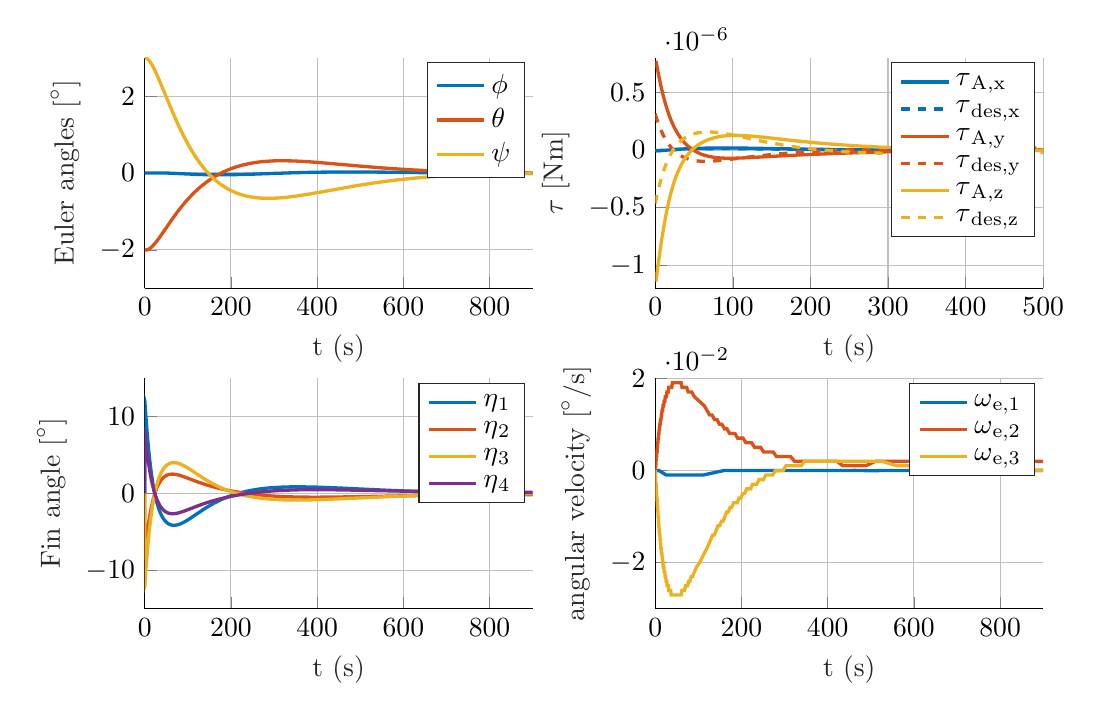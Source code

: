% This file was created by matlab2tikz.
%
%The latest updates can be retrieved from
%  http://www.mathworks.com/matlabcentral/fileexchange/22022-matlab2tikz-matlab2tikz
%where you can also make suggestions and rate matlab2tikz.
%
\definecolor{mycolor1}{rgb}{0.0,0.447,0.741}%
\definecolor{mycolor2}{rgb}{0.85,0.325,0.098}%
\definecolor{mycolor3}{rgb}{0.929,0.694,0.125}%
\definecolor{mycolor4}{rgb}{0.494,0.184,0.556}%
%
\begin{tikzpicture}

\begin{axis}[%
width=4.927cm,
height=2.93cm,
at={(0cm,4.07cm)},
scale only axis,
xmin=0,
xmax=900,
xlabel style={font=\color{white!15!black}},
xlabel={t (s)},
ymin=-3,
ymax=3,
ylabel style={font=\color{white!15!black}},
ylabel={$\text{Euler angles [}^\circ\text{]}$},
axis background/.style={fill=white},
axis x line*=bottom,
axis y line*=left,
xmajorgrids,
ymajorgrids,
legend style={legend cell align=left, align=left, draw=white!15!black}
]
\addplot [color=mycolor1, line width=1.2pt]
  table[row sep=crcr]{%
0	-0\\
7.8	3.89e-05\\
36.6	0.002\\
48.3	-0.0\\
61.3	-0.005\\
78.4	-0.014\\
118.5	-0.035\\
135.3	-0.041\\
151.3	-0.045\\
167.5	-0.047\\
184.5	-0.046\\
203	-0.044\\
224	-0.038\\
249.8	-0.03\\
292.4	-0.013\\
339.5	0.005\\
370.8	0.014\\
399.5	0.021\\
427.7	0.025\\
456.5	0.028\\
487	0.028\\
520.8	0.026\\
561.2	0.022\\
621.1	0.013\\
713.3	5.343e-06\\
766.7	-0.005\\
818	-0.008\\
872.5	-0.01\\
900	-0.009\\
};
\addlegendentry{$\phi$}

\addplot [color=mycolor2, line width=1.2pt]
  table[row sep=crcr]{%
0	-2\\
1.4	-2.002\\
2.8	-2.003\\
4.3	-2.001\\
5.8	-1.997\\
7.4	-1.99\\
9.1	-1.981\\
10.8	-1.97\\
12.6	-1.955\\
14.5	-1.938\\
16.5	-1.918\\
18.7	-1.894\\
21	-1.866\\
23.5	-1.834\\
26.2	-1.797\\
29.2	-1.754\\
32.6	-1.703\\
36.5	-1.642\\
41.4	-1.563\\
49.2	-1.436\\
59.3	-1.271\\
65.3	-1.175\\
70.6	-1.092\\
75.6	-1.017\\
80.4	-0.946\\
85	-0.881\\
89.6	-0.817\\
94.1	-0.758\\
98.6	-0.7\\
103.1	-0.644\\
107.6	-0.591\\
112.2	-0.538\\
116.8	-0.488\\
121.5	-0.439\\
126.2	-0.391\\
131	-0.345\\
135.8	-0.302\\
140.7	-0.259\\
145.7	-0.217\\
150.8	-0.177\\
156	-0.139\\
161.3	-0.101\\
166.6	-0.066\\
172	-0.033\\
177.6	0.0\\
183.3	0.031\\
189.1	0.061\\
195	0.089\\
201	0.115\\
207.2	0.14\\
213.5	0.164\\
220	0.185\\
226.7	0.206\\
233.5	0.224\\
240.5	0.241\\
247.8	0.257\\
255.3	0.271\\
263.1	0.283\\
271.2	0.294\\
279.6	0.302\\
288.4	0.309\\
297.6	0.315\\
307.3	0.318\\
317.6	0.319\\
328.5	0.318\\
340.2	0.315\\
353	0.31\\
367.1	0.302\\
383	0.291\\
401.6	0.275\\
425.1	0.253\\
464.8	0.214\\
509.6	0.17\\
539.5	0.143\\
566.7	0.12\\
592.9	0.101\\
618.9	0.083\\
645.2	0.068\\
672.1	0.055\\
700	0.043\\
729.3	0.032\\
760.5	0.023\\
794	0.016\\
830.7	0.01\\
871.6	0.006\\
900	0.004\\
};
\addlegendentry{$\theta$}

\addplot [color=mycolor3, line width=1.2pt]
  table[row sep=crcr]{%
0	3\\
1.2	2.999\\
2.4	2.995\\
3.7	2.989\\
5	2.98\\
6.4	2.968\\
7.8	2.954\\
9.3	2.936\\
10.8	2.915\\
12.4	2.891\\
14.1	2.863\\
15.9	2.83\\
17.8	2.793\\
19.8	2.752\\
22	2.704\\
24.3	2.651\\
26.9	2.589\\
29.7	2.519\\
32.9	2.437\\
36.7	2.337\\
41.5	2.208\\
51	1.95\\
58	1.761\\
63.2	1.623\\
67.8	1.504\\
72.1	1.394\\
76.2	1.293\\
80.2	1.196\\
84.1	1.104\\
87.9	1.017\\
91.6	0.935\\
95.3	0.855\\
99	0.778\\
102.7	0.704\\
106.4	0.631\\
110.1	0.562\\
113.8	0.495\\
117.5	0.43\\
121.2	0.368\\
124.9	0.309\\
128.7	0.25\\
132.5	0.194\\
136.4	0.138\\
140.3	0.086\\
144.3	0.034\\
148.3	-0.015\\
152.4	-0.063\\
156.5	-0.108\\
160.7	-0.152\\
165	-0.194\\
169.3	-0.234\\
173.7	-0.272\\
178.2	-0.309\\
182.8	-0.344\\
187.5	-0.378\\
192.3	-0.409\\
197.2	-0.439\\
202.2	-0.467\\
207.4	-0.493\\
212.7	-0.518\\
218.1	-0.54\\
223.7	-0.561\\
229.5	-0.58\\
235.4	-0.597\\
241.5	-0.612\\
247.8	-0.625\\
254.4	-0.636\\
261.2	-0.645\\
268.3	-0.652\\
275.7	-0.656\\
283.4	-0.658\\
291.5	-0.658\\
300.1	-0.655\\
309.2	-0.65\\
318.9	-0.642\\
329.4	-0.63\\
340.8	-0.615\\
353.4	-0.596\\
367.7	-0.572\\
384.7	-0.54\\
407	-0.497\\
484.9	-0.342\\
507.5	-0.3\\
528.5	-0.264\\
548.8	-0.232\\
568.8	-0.203\\
588.7	-0.176\\
608.8	-0.152\\
629.3	-0.129\\
650.3	-0.109\\
672	-0.09\\
694.5	-0.073\\
718.1	-0.058\\
743	-0.045\\
769.6	-0.033\\
798.3	-0.023\\
829.6	-0.014\\
864.4	-0.007\\
900	-0.002\\
};
\addlegendentry{$\psi$}

\end{axis}

\begin{axis}[%
width=4.927cm,
height=2.93cm,
at={(6.484cm,4.07cm)},
scale only axis,
xmin=0,
xmax=500,
xlabel style={font=\color{white!15!black}},
xlabel={t (s)},
ymin=-1.2e-06,
ymax=8e-07,
ylabel style={font=\color{white!15!black}},
ylabel={$\tau\text{ [Nm]}$},
axis background/.style={fill=white},
axis x line*=bottom,
axis y line*=left,
xmajorgrids,
ymajorgrids,
legend style={legend cell align=left, align=left, draw=white!15!black}
]
\addplot [color=mycolor1, line width=1.2pt]
  table[row sep=crcr]{%
0.9	-7.478e-09\\
5	-6.444e-09\\
9.7	-4.534e-09\\
15.8	-1.286e-09\\
29	5.916e-09\\
41	1.069e-08\\
59.4	1.509e-08\\
79.8	1.715e-08\\
91.8	1.73e-08\\
116.1	1.589e-08\\
130.2	1.441e-08\\
155.6	1.13e-08\\
197.4	6.414e-09\\
228.8	3.492e-09\\
261.1	1.209e-09\\
295.9	-5.272e-10\\
356.7	-2.143e-09\\
405.9	-2.509e-09\\
470.7	-2.232e-09\\
500.1	-1.952e-09\\
};
\addlegendentry{$\tau{}_{\text{A,x}}$}

\addplot [color=mycolor1, dashed, line width=1.2pt]
  table[row sep=crcr]{%
0	-5.925e-09\\
1.5	-5.635e-09\\
7.3	-3.952e-09\\
18.1	6.258e-11\\
30.1	4.235e-09\\
40.4	7.085e-09\\
50.9	9.275e-09\\
61.9	1.085e-08\\
73.6	1.179e-08\\
86.5	1.211e-08\\
101.6	1.173e-08\\
121.4	1.048e-08\\
164.1	6.853e-09\\
205.3	3.729e-09\\
243.3	1.576e-09\\
284.2	-1.609e-11\\
330.3	-1.082e-09\\
384.8	-1.604e-09\\
456.2	-1.533e-09\\
500.1	-1.269e-09\\
};
\addlegendentry{$\tau{}_{\text{des,x}}$}

\addplot [color=mycolor2, line width=1.2pt]
  table[row sep=crcr]{%
0.9	7.725e-07\\
1.7	7.427e-07\\
2.4	7.171e-07\\
3.4	6.817e-07\\
4.1	6.576e-07\\
4.9	6.308e-07\\
5.7	6.048e-07\\
6.5	5.796e-07\\
7.2	5.582e-07\\
8	5.344e-07\\
9.1	5.03e-07\\
10.2	4.73e-07\\
11	4.521e-07\\
11.8	4.32e-07\\
12.6	4.126e-07\\
13.2	3.985e-07\\
14	3.802e-07\\
14.8	3.627e-07\\
15.6	3.458e-07\\
16.5	3.276e-07\\
17.3	3.12e-07\\
18.2	2.952e-07\\
19.1	2.791e-07\\
20	2.637e-07\\
21	2.473e-07\\
22	2.317e-07\\
23	2.169e-07\\
24	2.027e-07\\
25.1	1.878e-07\\
26.2	1.738e-07\\
27.3	1.604e-07\\
28.4	1.477e-07\\
29.6	1.346e-07\\
31.4	1.162e-07\\
32.7	1.039e-07\\
34	9.224e-08\\
35.3	8.131e-08\\
36.7	7.024e-08\\
38.1	5.989e-08\\
39.1	5.289e-08\\
40.1	4.618e-08\\
41.7	3.609e-08\\
43.5	2.561e-08\\
45.2	1.649e-08\\
46.9	8.063e-09\\
48.7	-1.51e-10\\
50.5	-7.689e-09\\
53.6	-1.923e-08\\
55.7	-2.61e-08\\
57.9	-3.256e-08\\
60.2	-3.858e-08\\
63.1	-4.517e-08\\
67.1	-5.268e-08\\
69.2	-5.597e-08\\
73.8	-6.181e-08\\
77	-6.491e-08\\
80.3	-6.738e-08\\
83.9	-6.937e-08\\
87.8	-7.081e-08\\
92.1	-7.167e-08\\
96.9	-7.191e-08\\
102.4	-7.145e-08\\
108.9	-7.017e-08\\
114.1	-6.876e-08\\
119.3	-6.709e-08\\
122.8	-6.587e-08\\
130.6	-6.302e-08\\
169.2	-4.891e-08\\
190.2	-4.215e-08\\
213.3	-3.541e-08\\
237.9	-2.895e-08\\
262.7	-2.314e-08\\
287.3	-1.809e-08\\
312	-1.373e-08\\
337.1	-9.998e-09\\
363.6	-6.772e-09\\
367.5	-6.366e-09\\
395.8	-3.751e-09\\
399.7	-3.454e-09\\
430.9	-1.403e-09\\
465.9	1.73e-10\\
500.1	1.142e-09\\
};
\addlegendentry{$\tau{}_{\text{A,y}}$}

\addplot [color=mycolor2, dashed, line width=1.2pt]
  table[row sep=crcr]{%
0	3.079e-07\\
0.1	3.075e-07\\
1.1	2.859e-07\\
2	2.673e-07\\
2.9	2.495e-07\\
3.8	2.324e-07\\
4.7	2.161e-07\\
5.6	2.004e-07\\
6.5	1.853e-07\\
7.5	1.694e-07\\
8.5	1.542e-07\\
9.5	1.398e-07\\
10.5	1.261e-07\\
11.5	1.13e-07\\
12.6	9.943e-08\\
13.7	8.657e-08\\
14.8	7.441e-08\\
15.9	6.293e-08\\
17.1	5.113e-08\\
18.3	4.004e-08\\
19.5	2.964e-08\\
20.8	1.908e-08\\
22.1	9.231e-09\\
23.5	-6.368e-10\\
24.9	-9.785e-09\\
26.4	-1.884e-08\\
27.9	-2.717e-08\\
29.5	-3.532e-08\\
31.1	-4.276e-08\\
32.8	-4.994e-08\\
34.6	-5.679e-08\\
36.4	-6.293e-08\\
38.3	-6.87e-08\\
40.3	-7.404e-08\\
42.4	-7.892e-08\\
44.6	-8.329e-08\\
46.9	-8.714e-08\\
49.3	-9.044e-08\\
51.8	-9.317e-08\\
54.5	-9.541e-08\\
57.4	-9.708e-08\\
60.5	-9.814e-08\\
63.8	-9.856e-08\\
67.4	-9.829e-08\\
71.4	-9.727e-08\\
75.9	-9.539e-08\\
81.1	-9.248e-08\\
87.3	-8.826e-08\\
95.5	-8.193e-08\\
113.8	-6.683e-08\\
127.6	-5.588e-08\\
139.4	-4.724e-08\\
151	-3.947e-08\\
162.9	-3.222e-08\\
175.3	-2.538e-08\\
188.2	-1.897e-08\\
201.7	-1.298e-08\\
215.8	-7.446e-09\\
230.4	-2.424e-09\\
245.6	2.089e-09\\
261.4	6.065e-09\\
277.9	9.502e-09\\
295.3	1.241e-08\\
313.8	1.477e-08\\
333.6	1.659e-08\\
355.5	1.786e-08\\
379.7	1.854e-08\\
407.5	1.859e-08\\
441.5	1.791e-08\\
489.3	1.618e-08\\
500.1	1.572e-08\\
};
\addlegendentry{$\tau{}_{\text{des,y}}$}

\addplot [color=mycolor3, line width=1.2pt]
  table[row sep=crcr]{%
0.9	-1.142e-06\\
1.6	-1.104e-06\\
2.3	-1.067e-06\\
3	-1.03e-06\\
3.7	-9.947e-07\\
4.4	-9.596e-07\\
5.1	-9.253e-07\\
5.8	-8.918e-07\\
6.5	-8.591e-07\\
7.1	-8.317e-07\\
7.8	-8.004e-07\\
8.5	-7.699e-07\\
9.2	-7.402e-07\\
9.9	-7.113e-07\\
10.6	-6.831e-07\\
11.3	-6.557e-07\\
12.2	-6.217e-07\\
12.9	-5.961e-07\\
13.6	-5.712e-07\\
14.3	-5.471e-07\\
15	-5.237e-07\\
15.7	-5.011e-07\\
16.4	-4.792e-07\\
17.2	-4.55e-07\\
17.9	-4.347e-07\\
18.6	-4.15e-07\\
19.3	-3.959e-07\\
20	-3.776e-07\\
20.7	-3.599e-07\\
21.4	-3.428e-07\\
22.2	-3.24e-07\\
23	-3.059e-07\\
23.8	-2.887e-07\\
24.6	-2.721e-07\\
25.8	-2.485e-07\\
26.7	-2.318e-07\\
27.6	-2.159e-07\\
28.4	-2.023e-07\\
29.3	-1.877e-07\\
30.2	-1.738e-07\\
31.1	-1.606e-07\\
32.3	-1.438e-07\\
33.3	-1.307e-07\\
34	-1.218e-07\\
35.1	-1.086e-07\\
36.8	-8.946e-08\\
37.9	-7.796e-08\\
39.1	-6.605e-08\\
40.4	-5.395e-08\\
41.3	-4.596e-08\\
42.6	-3.504e-08\\
44	-2.4e-08\\
45.4	-1.365e-08\\
46.9	-3.267e-09\\
48.5	7.061e-09\\
50.1	1.668e-08\\
51.8	2.618e-08\\
53.6	3.549e-08\\
55.4	4.41e-08\\
57.3	5.249e-08\\
59.6	6.174e-08\\
61.7	6.941e-08\\
63.9	7.673e-08\\
66.1	8.333e-08\\
68.5	8.982e-08\\
71	9.584e-08\\
73.6	1.014e-07\\
76.3	1.064e-07\\
79	1.107e-07\\
83.7	1.167e-07\\
86.8	1.197e-07\\
88.9	1.214e-07\\
92.3	1.236e-07\\
95.9	1.252e-07\\
99.7	1.261e-07\\
103.8	1.264e-07\\
108.2	1.26e-07\\
113	1.248e-07\\
118.3	1.228e-07\\
131.7	1.154e-07\\
140.7	1.092e-07\\
157.6	9.659e-08\\
179	8.069e-08\\
200.9	6.59e-08\\
214	5.797e-08\\
227.3	5.063e-08\\
258.2	3.616e-08\\
273.1	3.034e-08\\
288.7	2.498e-08\\
305.1	2.004e-08\\
309.5	1.885e-08\\
327.2	1.444e-08\\
331.5	1.348e-08\\
350.5	9.652e-09\\
370.9	6.26e-09\\
393.1	3.286e-09\\
397.2	2.826e-09\\
399.8	2.532e-09\\
424.5	1.771e-10\\
451.7	-1.703e-09\\
482.7	-3.121e-09\\
500.1	-3.648e-09\\
};
\addlegendentry{$\tau{}_{\text{A,z}}$}

\addplot [color=mycolor3, dashed, line width=1.2pt]
  table[row sep=crcr]{%
0	-4.62e-07\\
0.1	-4.612e-07\\
0.9	-4.352e-07\\
1.6	-4.131e-07\\
2.3	-3.918e-07\\
3	-3.71e-07\\
3.7	-3.51e-07\\
4.4	-3.315e-07\\
5.2	-3.101e-07\\
6	-2.894e-07\\
6.8	-2.695e-07\\
7.6	-2.504e-07\\
8.4	-2.32e-07\\
9.2	-2.143e-07\\
10	-1.973e-07\\
10.8	-1.81e-07\\
11.6	-1.653e-07\\
12.5	-1.485e-07\\
13.4	-1.324e-07\\
14.3	-1.17e-07\\
15.2	-1.024e-07\\
16.1	-8.839e-08\\
17	-7.509e-08\\
18	-6.106e-08\\
19	-4.776e-08\\
20	-3.517e-08\\
21	-2.326e-08\\
22.1	-1.089e-08\\
23.2	7.5e-10\\
24.3	1.17e-08\\
25.5	2.291e-08\\
26.7	3.338e-08\\
27.9	4.318e-08\\
29.2	5.308e-08\\
30.5	6.227e-08\\
31.9	7.144e-08\\
33.3	7.991e-08\\
34.8	8.825e-08\\
36.3	9.59e-08\\
37.9	1.033e-07\\
39.6	1.105e-07\\
41.3	1.17e-07\\
43.1	1.231e-07\\
45	1.288e-07\\
47	1.341e-07\\
49	1.386e-07\\
51.1	1.428e-07\\
53.3	1.464e-07\\
55.6	1.494e-07\\
58	1.519e-07\\
60.6	1.539e-07\\
63.3	1.552e-07\\
66.1	1.559e-07\\
69.1	1.559e-07\\
72.3	1.552e-07\\
75.7	1.537e-07\\
79.4	1.513e-07\\
83.4	1.481e-07\\
87.8	1.438e-07\\
92.7	1.383e-07\\
98.4	1.311e-07\\
105.5	1.215e-07\\
116.3	1.06e-07\\
133.8	8.099e-08\\
143.3	6.816e-08\\
152	5.711e-08\\
160.3	4.728e-08\\
168.5	3.827e-08\\
176.7	2.997e-08\\
185.1	2.218e-08\\
193.6	1.501e-08\\
202.4	8.309e-09\\
211.4	2.166e-09\\
220.8	-3.535e-09\\
230.6	-8.758e-09\\
240.8	-1.348e-08\\
251.5	-1.771e-08\\
262.8	-2.146e-08\\
274.7	-2.47e-08\\
287.4	-2.744e-08\\
301	-2.965e-08\\
315.7	-3.131e-08\\
331.7	-3.239e-08\\
349.3	-3.286e-08\\
369.1	-3.266e-08\\
391.9	-3.17e-08\\
419.5	-2.979e-08\\
456.4	-2.648e-08\\
500.1	-2.211e-08\\
};
\addlegendentry{$\tau{}_{\text{des,z}}$}

\end{axis}

\begin{axis}[%
width=4.927cm,
height=2.93cm,
at={(0cm,0cm)},
scale only axis,
xmin=0,
xmax=900,
xlabel style={font=\color{white!15!black}},
xlabel={t (s)},
ymin=-15,
ymax=15,
ylabel style={font=\color{white!15!black}},
ylabel={$\text{Fin angle [}^\circ\text{]}$},
axis background/.style={fill=white},
axis x line*=bottom,
axis y line*=left,
xmajorgrids,
ymajorgrids,
legend style={legend cell align=left, align=left, draw=white!15!black}
]
\addplot [color=mycolor1, line width=1.2pt]
  table[row sep=crcr]{%
0	0\\
0.1	12.1\\
0.2	12.08\\
0.9	11.484\\
1.5	10.986\\
2.1	10.501\\
2.7	10.029\\
3.3	9.57\\
3.9	9.123\\
4.5	8.688\\
5.1	8.264\\
5.7	7.853\\
6.3	7.453\\
6.9	7.064\\
7.5	6.686\\
8.2	6.259\\
8.9	5.846\\
9.6	5.448\\
10.3	5.063\\
11	4.691\\
11.7	4.332\\
12.4	3.986\\
13.1	3.652\\
13.8	3.331\\
14.5	3.02\\
15.2	2.721\\
15.9	2.433\\
16.6	2.156\\
17.3	1.889\\
18.1	1.595\\
18.9	1.314\\
19.7	1.045\\
20.5	0.788\\
21.3	0.541\\
22.1	0.305\\
22.9	0.08\\
23.8	-0.163\\
24.7	-0.393\\
25.6	-0.612\\
26.5	-0.821\\
27.4	-1.02\\
28.4	-1.229\\
29.4	-1.426\\
30.4	-1.613\\
31.4	-1.79\\
32.5	-1.973\\
33.6	-2.145\\
34.7	-2.306\\
35.9	-2.471\\
37.1	-2.625\\
38.3	-2.768\\
39.6	-2.912\\
40.9	-3.045\\
42.2	-3.168\\
43.6	-3.289\\
45	-3.399\\
46.5	-3.507\\
48	-3.604\\
49.6	-3.696\\
51.2	-3.778\\
52.9	-3.853\\
54.6	-3.918\\
56.4	-3.977\\
58.3	-4.027\\
60.2	-4.067\\
62.2	-4.098\\
64.3	-4.12\\
66.5	-4.131\\
68.8	-4.133\\
71.2	-4.123\\
73.7	-4.102\\
76.3	-4.069\\
79.1	-4.023\\
82.1	-3.963\\
85.3	-3.887\\
88.7	-3.796\\
92.5	-3.683\\
96.7	-3.548\\
101.5	-3.382\\
107.4	-3.166\\
116	-2.841\\
131.6	-2.249\\
139.3	-1.969\\
146.1	-1.732\\
152.6	-1.516\\
158.9	-1.318\\
165.1	-1.133\\
171.3	-0.958\\
177.5	-0.795\\
183.8	-0.639\\
190.2	-0.492\\
196.7	-0.353\\
203.4	-0.22\\
210.2	-0.096\\
217.2	0.021\\
224.4	0.13\\
231.9	0.233\\
239.6	0.328\\
247.6	0.416\\
255.9	0.497\\
264.5	0.57\\
273.5	0.635\\
282.9	0.693\\
292.8	0.743\\
303.2	0.785\\
314.3	0.818\\
326.1	0.844\\
338.7	0.86\\
352.4	0.866\\
367.3	0.862\\
384.1	0.847\\
403.2	0.819\\
425.5	0.774\\
454.6	0.705\\
504.3	0.573\\
558.7	0.432\\
597.8	0.342\\
634.2	0.268\\
669.2	0.208\\
706	0.155\\
744.6	0.111\\
786	0.074\\
831.6	0.044\\
883.5	0.021\\
900	0.016\\
};
\addlegendentry{$\eta{}_{\text{1}}$}

\addplot [color=mycolor2, line width=1.2pt]
  table[row sep=crcr]{%
0	0\\
0.1	-8.015\\
0.2	-8.003\\
1	-7.552\\
1.7	-7.17\\
2.4	-6.8\\
3.1	-6.442\\
3.8	-6.096\\
4.5	-5.761\\
5.2	-5.437\\
5.9	-5.124\\
6.6	-4.821\\
7.4	-4.488\\
8.2	-4.168\\
9	-3.86\\
9.8	-3.564\\
10.6	-3.28\\
11.4	-3.008\\
12.2	-2.746\\
13	-2.495\\
13.8	-2.254\\
14.7	-1.994\\
15.6	-1.747\\
16.5	-1.51\\
17.4	-1.285\\
18.3	-1.07\\
19.3	-0.843\\
20.3	-0.628\\
21.3	-0.424\\
22.3	-0.23\\
23.3	-0.047\\
24.4	0.144\\
25.5	0.323\\
26.6	0.492\\
27.8	0.664\\
29	0.826\\
30.2	0.976\\
31.5	1.128\\
32.8	1.269\\
34.1	1.399\\
35.5	1.528\\
36.9	1.646\\
38.4	1.761\\
39.9	1.866\\
41.5	1.966\\
43.1	2.056\\
44.8	2.14\\
46.5	2.214\\
48.3	2.281\\
50.2	2.341\\
52.2	2.393\\
54.3	2.437\\
56.5	2.472\\
58.8	2.497\\
61.2	2.513\\
63.8	2.519\\
66.5	2.514\\
69.5	2.498\\
72.7	2.47\\
76.2	2.429\\
80.2	2.371\\
84.8	2.293\\
90.3	2.188\\
97.7	2.035\\
125.8	1.446\\
134.7	1.276\\
143.4	1.12\\
152.2	0.973\\
161.2	0.833\\
170.5	0.699\\
180.2	0.57\\
190.2	0.448\\
200.6	0.332\\
211.3	0.223\\
222.4	0.12\\
233.8	0.026\\
245.5	-0.061\\
257.6	-0.139\\
270.1	-0.21\\
283.1	-0.273\\
296.6	-0.327\\
310.8	-0.373\\
325.9	-0.412\\
341.9	-0.442\\
359.1	-0.463\\
377.9	-0.476\\
398.9	-0.479\\
423.1	-0.471\\
452.4	-0.451\\
492.2	-0.413\\
642.4	-0.259\\
697	-0.218\\
754.5	-0.187\\
816.3	-0.164\\
896.4	-0.145\\
900	-0.144\\
};
\addlegendentry{$\eta{}_{\text{2}}$}

\addplot [color=mycolor3, line width=1.2pt]
  table[row sep=crcr]{%
0	0\\
0.1	-12.04\\
0.2	-12.02\\
0.9	-11.425\\
1.5	-10.928\\
2.1	-10.445\\
2.7	-9.975\\
3.3	-9.517\\
3.9	-9.071\\
4.5	-8.638\\
5.1	-8.216\\
5.7	-7.807\\
6.3	-7.409\\
6.9	-7.022\\
7.5	-6.646\\
8.1	-6.281\\
8.8	-5.869\\
9.5	-5.471\\
10.2	-5.086\\
10.9	-4.716\\
11.6	-4.358\\
12.3	-4.013\\
13	-3.68\\
13.7	-3.359\\
14.4	-3.05\\
15.1	-2.752\\
15.8	-2.465\\
16.5	-2.189\\
17.2	-1.923\\
18	-1.631\\
18.8	-1.352\\
19.6	-1.084\\
20.4	-0.828\\
21.2	-0.584\\
22	-0.349\\
22.8	-0.125\\
23.7	0.115\\
24.6	0.344\\
25.5	0.561\\
26.4	0.768\\
27.3	0.964\\
28.3	1.171\\
29.3	1.367\\
30.3	1.551\\
31.3	1.726\\
32.4	1.907\\
33.5	2.076\\
34.6	2.236\\
35.8	2.398\\
37	2.549\\
38.2	2.69\\
39.5	2.831\\
40.8	2.962\\
42.1	3.082\\
43.5	3.201\\
44.9	3.309\\
46.4	3.414\\
47.9	3.509\\
49.5	3.599\\
51.1	3.678\\
52.8	3.751\\
54.5	3.814\\
56.3	3.87\\
58.2	3.919\\
60.1	3.956\\
62.1	3.986\\
64.2	4.006\\
66.4	4.016\\
68.7	4.016\\
71.1	4.005\\
73.6	3.982\\
76.3	3.948\\
79.1	3.901\\
82.1	3.84\\
85.3	3.764\\
88.8	3.67\\
92.6	3.557\\
96.9	3.419\\
101.9	3.248\\
108.2	3.02\\
118.5	2.636\\
130.7	2.183\\
138.4	1.908\\
145.3	1.673\\
151.9	1.458\\
158.2	1.264\\
164.5	1.08\\
170.7	0.91\\
177	0.748\\
183.3	0.597\\
189.8	0.451\\
196.4	0.314\\
203.1	0.186\\
210	0.065\\
217.1	-0.05\\
224.4	-0.156\\
232	-0.257\\
239.8	-0.349\\
247.9	-0.434\\
256.3	-0.511\\
265.1	-0.581\\
274.3	-0.644\\
283.9	-0.698\\
294	-0.745\\
304.7	-0.784\\
316.1	-0.815\\
328.3	-0.836\\
341.4	-0.849\\
355.6	-0.852\\
371.3	-0.844\\
388.9	-0.824\\
409.2	-0.791\\
433.8	-0.739\\
468.3	-0.654\\
573.5	-0.389\\
611.7	-0.308\\
648.4	-0.24\\
685.4	-0.182\\
723.7	-0.134\\
764.4	-0.093\\
808.7	-0.059\\
858.2	-0.032\\
900	-0.017\\
};
\addlegendentry{$\eta{}_{\text{3}}$}

\addplot [color=mycolor4, line width=1.2pt]
  table[row sep=crcr]{%
0	0\\
0.1	8.076\\
0.2	8.064\\
1	7.611\\
1.7	7.227\\
2.4	6.856\\
3.1	6.496\\
3.8	6.148\\
4.5	5.811\\
5.2	5.485\\
5.9	5.169\\
6.6	4.864\\
7.4	4.528\\
8.2	4.205\\
9	3.894\\
9.8	3.596\\
10.6	3.309\\
11.4	3.033\\
12.2	2.769\\
13	2.514\\
13.8	2.27\\
14.7	2.007\\
15.6	1.756\\
16.5	1.516\\
17.4	1.288\\
18.3	1.069\\
19.3	0.838\\
20.3	0.619\\
21.3	0.411\\
22.3	0.214\\
23.3	0.027\\
24.4	-0.167\\
25.5	-0.35\\
26.6	-0.523\\
27.7	-0.685\\
28.9	-0.852\\
30.1	-1.007\\
31.3	-1.152\\
32.6	-1.299\\
33.9	-1.434\\
35.3	-1.569\\
36.7	-1.692\\
38.1	-1.806\\
39.6	-1.916\\
41.1	-2.016\\
42.7	-2.112\\
44.3	-2.198\\
46	-2.278\\
47.8	-2.352\\
49.6	-2.415\\
51.5	-2.472\\
53.5	-2.521\\
55.6	-2.561\\
57.8	-2.593\\
60.1	-2.615\\
62.6	-2.629\\
65.2	-2.632\\
68	-2.624\\
71	-2.605\\
74.3	-2.574\\
77.9	-2.528\\
81.9	-2.466\\
86.6	-2.383\\
92.2	-2.273\\
99.8	-2.112\\
127.2	-1.521\\
136.3	-1.341\\
145.1	-1.177\\
153.9	-1.025\\
162.9	-0.879\\
172.2	-0.739\\
181.9	-0.604\\
191.8	-0.477\\
202	-0.357\\
212.5	-0.245\\
223.3	-0.139\\
234.5	-0.041\\
246	0.049\\
257.8	0.131\\
269.9	0.204\\
282.5	0.269\\
295.6	0.327\\
309.3	0.376\\
323.7	0.417\\
339	0.449\\
355.4	0.474\\
373.2	0.489\\
392.9	0.495\\
415.6	0.492\\
441.9	0.476\\
475.4	0.445\\
530.8	0.381\\
610.2	0.292\\
663.2	0.244\\
715.8	0.207\\
772.3	0.178\\
837.5	0.156\\
900	0.143\\
};
\addlegendentry{$\eta{}_{\text{4}}$}

\end{axis}

\begin{axis}[%
width=4.927cm,
height=2.93cm,
at={(6.484cm,0cm)},
scale only axis,
xmin=0,
xmax=900,
xlabel style={font=\color{white!15!black}},
xlabel={t (s)},
ymin=-0.03,
ymax=0.02,
ylabel style={font=\color{white!15!black}},
ylabel={$\text{angular velocity [}^\circ\text{/s]}$},
axis background/.style={fill=white},
axis x line*=bottom,
axis y line*=left,
xmajorgrids,
ymajorgrids,
legend style={legend cell align=left, align=left, draw=white!15!black}
]
\addplot [color=mycolor1, line width=1.2pt]
  table[row sep=crcr]{%
0	-0\\
0.6	-7.817e-06\\
4	-7.129e-05\\
8.4	-0.0\\
25.3	-0.001\\
30.7	-0.001\\
36.1	-0.001\\
41.6	-0.001\\
47.3	-0.001\\
53.2	-0.001\\
59.4	-0.001\\
65.9	-0.001\\
72.8	-0.001\\
80.3	-0.001\\
88.7	-0.001\\
98.5	-0.001\\
111.2	-0.001\\
160.3	-0.0\\
174.8	9.388e-07\\
188.9	0.0\\
203	0.0\\
217.5	0.0\\
232.6	0.0\\
248.5	0.0\\
265.4	0.0\\
283.7	0.0\\
304	0.0\\
327.2	0.0\\
355.5	0.0\\
398.1	0.0\\
465.2	3.596e-06\\
502.4	-6.847e-05\\
536.9	-0.0\\
571.2	-0.0\\
607	-0.0\\
646.3	-0.0\\
692.8	-0.0\\
760.4	-8.75e-05\\
876.9	4.245e-07\\
900	1.302e-05\\
};
\addlegendentry{$\omega{}_{\text{e,1}}$}

\addplot [color=mycolor2, line width=1.2pt]
  table[row sep=crcr]{%
0	0\\
0.1	3.34e-05\\
0.7	0.001\\
1.3	0.001\\
1.9	0.002\\
2.5	0.003\\
3.1	0.003\\
3.7	0.004\\
4.3	0.004\\
4.9	0.005\\
5.5	0.006\\
6.1	0.006\\
6.7	0.007\\
7.3	0.007\\
7.9	0.008\\
8.5	0.008\\
9.2	0.009\\
9.9	0.009\\
10.6	0.01\\
11.3	0.01\\
12	0.011\\
12.7	0.011\\
13.4	0.011\\
14.1	0.012\\
14.8	0.012\\
15.6	0.013\\
16.4	0.013\\
17.2	0.013\\
18	0.014\\
18.8	0.014\\
19.6	0.014\\
20.5	0.015\\
21.4	0.015\\
22.3	0.015\\
23.2	0.016\\
24.1	0.016\\
25	0.016\\
26	0.016\\
27	0.017\\
28	0.017\\
29	0.017\\
30.1	0.017\\
31.2	0.018\\
32.3	0.018\\
33.4	0.018\\
34.6	0.018\\
35.8	0.018\\
37	0.018\\
38.3	0.018\\
39.6	0.019\\
41	0.019\\
42.4	0.019\\
43.9	0.019\\
45.4	0.019\\
47	0.019\\
48.6	0.019\\
50.3	0.019\\
52.1	0.019\\
53.9	0.019\\
55.8	0.019\\
57.8	0.019\\
59.9	0.019\\
62.1	0.018\\
64.5	0.018\\
67.1	0.018\\
69.9	0.018\\
72.9	0.018\\
76.3	0.017\\
80.1	0.017\\
84.6	0.017\\
90.5	0.016\\
113.8	0.014\\
120.1	0.013\\
126.1	0.012\\
131.9	0.012\\
137.6	0.011\\
143.3	0.011\\
149	0.01\\
154.8	0.01\\
160.6	0.009\\
166.5	0.009\\
172.5	0.008\\
178.6	0.008\\
184.8	0.008\\
191	0.007\\
197.3	0.007\\
203.7	0.007\\
210.2	0.006\\
216.8	0.006\\
223.5	0.006\\
230.3	0.005\\
237.2	0.005\\
244.2	0.005\\
251.3	0.004\\
258.6	0.004\\
266	0.004\\
273.5	0.004\\
281.2	0.003\\
289.1	0.003\\
297.2	0.003\\
305.5	0.003\\
314	0.003\\
322.8	0.002\\
331.9	0.002\\
341.3	0.002\\
351.1	0.002\\
361.3	0.002\\
371.9	0.002\\
383.2	0.002\\
395	0.002\\
407.5	0.002\\
420.9	0.002\\
435.3	0.001\\
451	0.001\\
468.4	0.001\\
488.3	0.001\\
511.2	0.002\\
539.7	0.002\\
581.5	0.002\\
672.6	0.002\\
717.4	0.002\\
760.2	0.002\\
802.2	0.002\\
847.9	0.002\\
895.3	0.002\\
900	0.002\\
};
\addlegendentry{$\omega{}_{\text{e,2}}$}

\addplot [color=mycolor3, line width=1.2pt]
  table[row sep=crcr]{%
0	-0\\
0.1	-5.002e-05\\
0.6	-0.001\\
1.1	-0.002\\
1.6	-0.003\\
2.1	-0.003\\
2.6	-0.004\\
3.1	-0.005\\
3.6	-0.006\\
4.1	-0.006\\
4.6	-0.007\\
5.1	-0.008\\
5.6	-0.008\\
6.1	-0.009\\
6.6	-0.01\\
7.1	-0.01\\
7.6	-0.011\\
8.1	-0.012\\
8.6	-0.012\\
9.1	-0.013\\
9.6	-0.013\\
10.1	-0.014\\
10.7	-0.014\\
11.3	-0.015\\
11.9	-0.015\\
12.5	-0.016\\
13.1	-0.017\\
13.7	-0.017\\
14.3	-0.018\\
14.9	-0.018\\
15.5	-0.018\\
16.1	-0.019\\
16.7	-0.019\\
17.3	-0.02\\
17.9	-0.02\\
18.6	-0.021\\
19.3	-0.021\\
20	-0.021\\
20.7	-0.022\\
21.4	-0.022\\
22.1	-0.022\\
22.8	-0.023\\
23.5	-0.023\\
24.3	-0.023\\
25.1	-0.024\\
25.9	-0.024\\
26.7	-0.024\\
27.5	-0.025\\
28.3	-0.025\\
29.2	-0.025\\
30.1	-0.025\\
31	-0.026\\
31.9	-0.026\\
32.8	-0.026\\
33.8	-0.026\\
34.8	-0.026\\
35.8	-0.026\\
36.8	-0.027\\
37.9	-0.027\\
39	-0.027\\
40.1	-0.027\\
41.3	-0.027\\
42.5	-0.027\\
43.7	-0.027\\
45	-0.027\\
46.3	-0.027\\
47.6	-0.027\\
49	-0.027\\
50.4	-0.027\\
51.9	-0.027\\
53.4	-0.027\\
55	-0.027\\
56.6	-0.027\\
58.3	-0.027\\
60.1	-0.027\\
61.9	-0.026\\
63.8	-0.026\\
65.8	-0.026\\
67.9	-0.026\\
70.1	-0.025\\
72.4	-0.025\\
74.9	-0.025\\
77.5	-0.024\\
80.3	-0.024\\
83.4	-0.023\\
86.8	-0.023\\
90.7	-0.022\\
95.5	-0.021\\
102.7	-0.02\\
113.4	-0.018\\
119.1	-0.017\\
124.1	-0.016\\
128.7	-0.015\\
133.1	-0.014\\
137.3	-0.014\\
141.4	-0.013\\
145.5	-0.012\\
149.5	-0.012\\
153.5	-0.011\\
157.5	-0.011\\
161.5	-0.01\\
165.5	-0.009\\
169.5	-0.009\\
173.5	-0.008\\
177.6	-0.008\\
181.7	-0.007\\
185.9	-0.007\\
190.1	-0.007\\
194.3	-0.006\\
198.6	-0.006\\
203	-0.005\\
207.4	-0.005\\
211.9	-0.004\\
216.5	-0.004\\
221.1	-0.004\\
225.8	-0.003\\
230.6	-0.003\\
235.5	-0.003\\
240.5	-0.002\\
245.6	-0.002\\
250.8	-0.002\\
256.1	-0.001\\
261.5	-0.001\\
267	-0.001\\
272.7	-0.001\\
278.5	-0.0\\
284.4	-8.845e-05\\
290.5	0.0\\
296.8	0.0\\
303.2	0.001\\
309.8	0.001\\
316.6	0.001\\
323.7	0.001\\
331	0.001\\
338.5	0.001\\
346.3	0.002\\
354.4	0.002\\
362.8	0.002\\
371.6	0.002\\
380.8	0.002\\
390.5	0.002\\
400.7	0.002\\
411.6	0.002\\
423.2	0.002\\
435.7	0.002\\
449.3	0.002\\
464.3	0.002\\
481.4	0.002\\
501	0.002\\
525.3	0.002\\
561.4	0.001\\
626.1	0.001\\
660	0.001\\
691.2	0.001\\
721.6	0.001\\
752.2	0.0\\
783.6	0.0\\
816.4	0.0\\
851.3	0.0\\
889.1	0.0\\
900	0.0\\
};
\addlegendentry{$\omega{}_{\text{e,3}}$}

\end{axis}
\end{tikzpicture}%